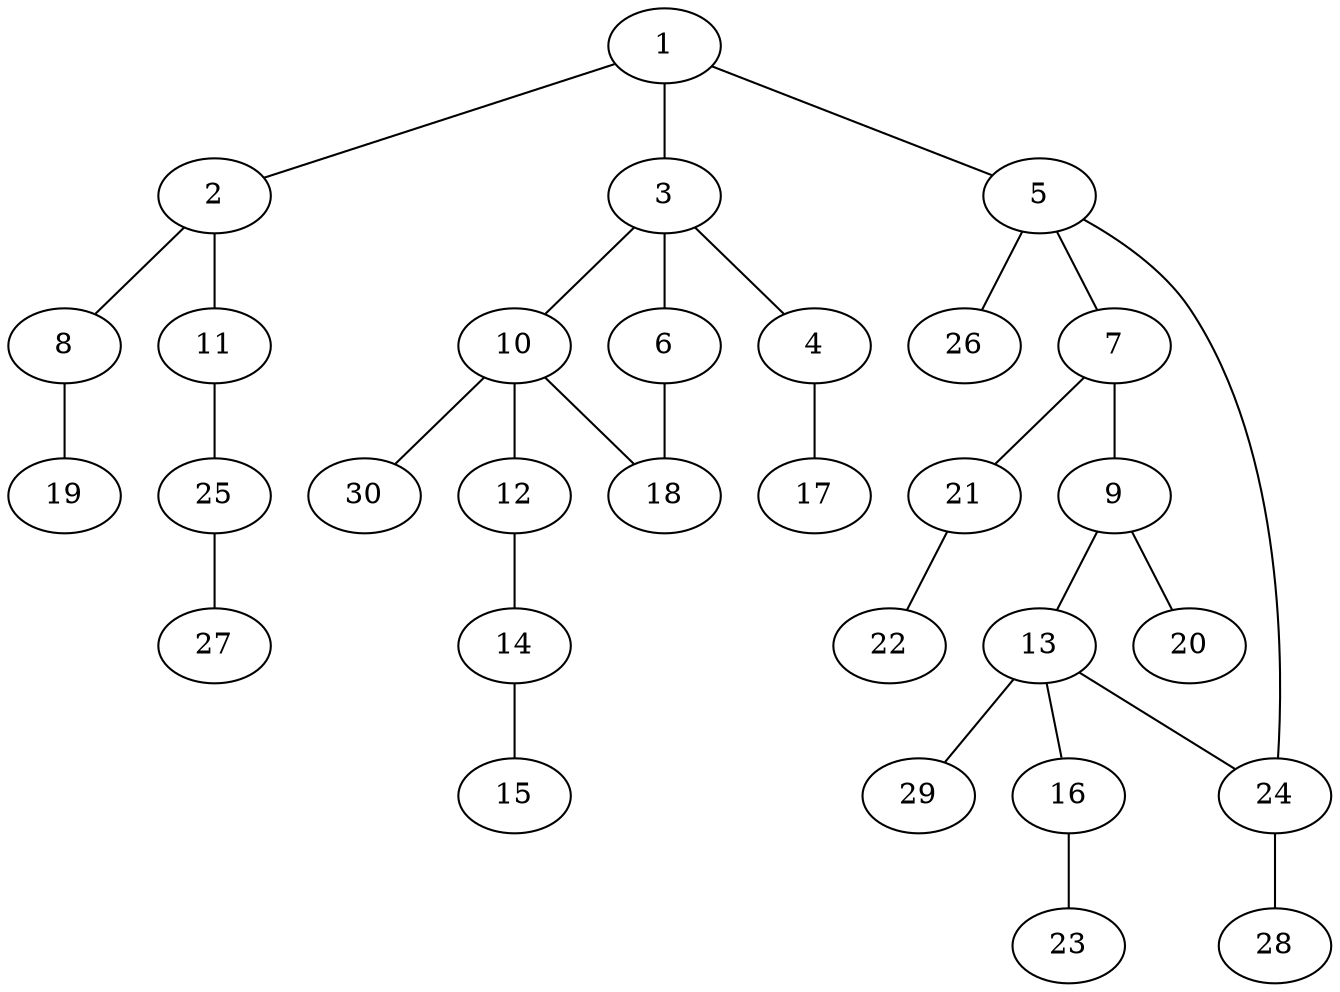 graph graphname {1--2
1--3
1--5
2--8
2--11
3--4
3--6
3--10
4--17
5--7
5--24
5--26
6--18
7--9
7--21
8--19
9--13
9--20
10--12
10--18
10--30
11--25
12--14
13--16
13--24
13--29
14--15
16--23
21--22
24--28
25--27
}